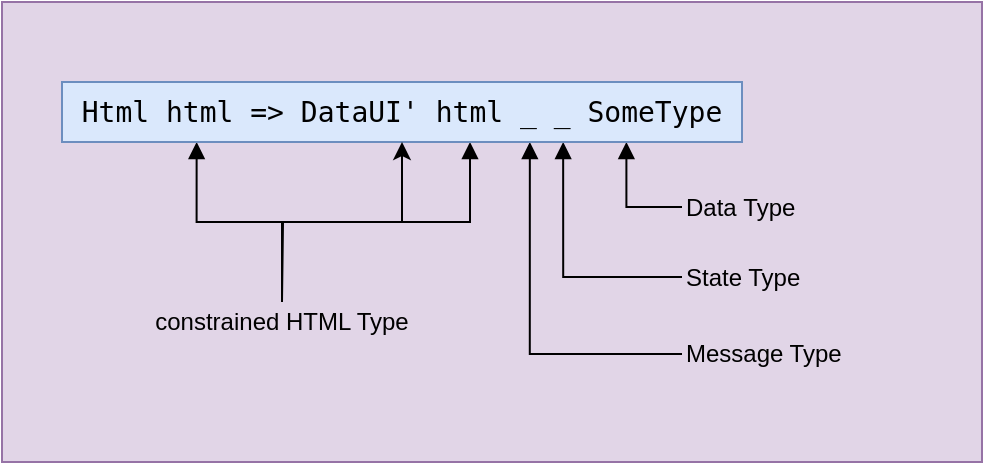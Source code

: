 <mxfile version="21.6.8" type="device">
  <diagram name="Page-1" id="amhV5E2GtRClM0HJ4US0">
    <mxGraphModel dx="637" dy="482" grid="1" gridSize="10" guides="1" tooltips="1" connect="1" arrows="1" fold="1" page="1" pageScale="1" pageWidth="850" pageHeight="1100" math="0" shadow="0">
      <root>
        <mxCell id="0" />
        <mxCell id="1" parent="0" />
        <mxCell id="TR69F_ThfRPV4VZSj_oX-2" value="" style="rounded=0;whiteSpace=wrap;html=1;fillColor=#e1d5e7;strokeColor=#9673a6;" vertex="1" parent="1">
          <mxGeometry x="190" y="310" width="490" height="230" as="geometry" />
        </mxCell>
        <mxCell id="TR69F_ThfRPV4VZSj_oX-24" style="edgeStyle=orthogonalEdgeStyle;rounded=0;orthogonalLoop=1;jettySize=auto;html=1;exitX=0.6;exitY=1;exitDx=0;exitDy=0;exitPerimeter=0;startArrow=block;startFill=1;endArrow=none;endFill=0;" edge="1" parent="1" source="trfDlYxAvoQI_H_KU21h-1">
          <mxGeometry relative="1" as="geometry">
            <mxPoint x="330" y="460" as="targetPoint" />
          </mxGeometry>
        </mxCell>
        <mxCell id="TR69F_ThfRPV4VZSj_oX-25" style="edgeStyle=orthogonalEdgeStyle;rounded=0;orthogonalLoop=1;jettySize=auto;html=1;entryX=0;entryY=0.5;entryDx=0;entryDy=0;exitX=0.688;exitY=1;exitDx=0;exitDy=0;exitPerimeter=0;startArrow=block;startFill=1;endArrow=none;endFill=0;" edge="1" parent="1" source="trfDlYxAvoQI_H_KU21h-1" target="TR69F_ThfRPV4VZSj_oX-18">
          <mxGeometry relative="1" as="geometry">
            <Array as="points">
              <mxPoint x="454" y="486" />
            </Array>
          </mxGeometry>
        </mxCell>
        <mxCell id="TR69F_ThfRPV4VZSj_oX-28" style="edgeStyle=orthogonalEdgeStyle;rounded=0;orthogonalLoop=1;jettySize=auto;html=1;entryX=0;entryY=0.5;entryDx=0;entryDy=0;exitX=0.737;exitY=1;exitDx=0;exitDy=0;exitPerimeter=0;startArrow=block;startFill=1;endArrow=none;endFill=0;" edge="1" parent="1" source="trfDlYxAvoQI_H_KU21h-1" target="TR69F_ThfRPV4VZSj_oX-19">
          <mxGeometry relative="1" as="geometry" />
        </mxCell>
        <mxCell id="TR69F_ThfRPV4VZSj_oX-29" style="edgeStyle=orthogonalEdgeStyle;rounded=0;orthogonalLoop=1;jettySize=auto;html=1;entryX=0;entryY=0.5;entryDx=0;entryDy=0;exitX=0.83;exitY=1;exitDx=0;exitDy=0;exitPerimeter=0;endArrow=none;endFill=0;startArrow=block;startFill=1;strokeWidth=1;" edge="1" parent="1" source="trfDlYxAvoQI_H_KU21h-1" target="TR69F_ThfRPV4VZSj_oX-20">
          <mxGeometry relative="1" as="geometry" />
        </mxCell>
        <mxCell id="TR69F_ThfRPV4VZSj_oX-30" style="edgeStyle=orthogonalEdgeStyle;rounded=0;orthogonalLoop=1;jettySize=auto;html=1;strokeColor=default;endArrow=none;endFill=0;startArrow=block;startFill=1;exitX=0.198;exitY=1;exitDx=0;exitDy=0;exitPerimeter=0;" edge="1" parent="1" source="trfDlYxAvoQI_H_KU21h-1">
          <mxGeometry relative="1" as="geometry">
            <mxPoint x="330" y="420" as="targetPoint" />
            <mxPoint x="287" y="380" as="sourcePoint" />
            <Array as="points">
              <mxPoint x="287" y="420" />
            </Array>
          </mxGeometry>
        </mxCell>
        <mxCell id="trfDlYxAvoQI_H_KU21h-1" value="&lt;div style=&quot;font-family: &amp;quot;Droid Sans Mono&amp;quot;, &amp;quot;monospace&amp;quot;, monospace; font-size: 14px; line-height: 19px;&quot;&gt;Html html =&amp;gt; DataUI&#39; html _ _ SomeType&lt;/div&gt;" style="text;html=1;strokeColor=#6c8ebf;fillColor=#dae8fc;align=center;verticalAlign=middle;whiteSpace=wrap;rounded=0;" parent="1" vertex="1">
          <mxGeometry x="220" y="350" width="340" height="30" as="geometry" />
        </mxCell>
        <mxCell id="TR69F_ThfRPV4VZSj_oX-18" value="Message Type" style="text;html=1;strokeColor=none;fillColor=none;align=left;verticalAlign=middle;whiteSpace=wrap;rounded=0;" vertex="1" parent="1">
          <mxGeometry x="530" y="471" width="90" height="30" as="geometry" />
        </mxCell>
        <mxCell id="TR69F_ThfRPV4VZSj_oX-19" value="State Type" style="text;html=1;strokeColor=none;fillColor=none;align=left;verticalAlign=middle;whiteSpace=wrap;rounded=0;" vertex="1" parent="1">
          <mxGeometry x="530" y="435" width="90" height="25" as="geometry" />
        </mxCell>
        <mxCell id="TR69F_ThfRPV4VZSj_oX-20" value="Data&amp;nbsp;Type" style="text;html=1;strokeColor=none;fillColor=none;align=left;verticalAlign=middle;whiteSpace=wrap;rounded=0;" vertex="1" parent="1">
          <mxGeometry x="530" y="400" width="120" height="25" as="geometry" />
        </mxCell>
        <mxCell id="TR69F_ThfRPV4VZSj_oX-34" value="" style="edgeStyle=orthogonalEdgeStyle;rounded=0;orthogonalLoop=1;jettySize=auto;html=1;exitX=0.5;exitY=0;exitDx=0;exitDy=0;" edge="1" parent="1" source="TR69F_ThfRPV4VZSj_oX-21" target="trfDlYxAvoQI_H_KU21h-1">
          <mxGeometry relative="1" as="geometry" />
        </mxCell>
        <mxCell id="TR69F_ThfRPV4VZSj_oX-21" value="constrained HTML Type" style="text;html=1;strokeColor=none;fillColor=none;align=center;verticalAlign=middle;whiteSpace=wrap;rounded=0;" vertex="1" parent="1">
          <mxGeometry x="250" y="460" width="160" height="20" as="geometry" />
        </mxCell>
      </root>
    </mxGraphModel>
  </diagram>
</mxfile>
